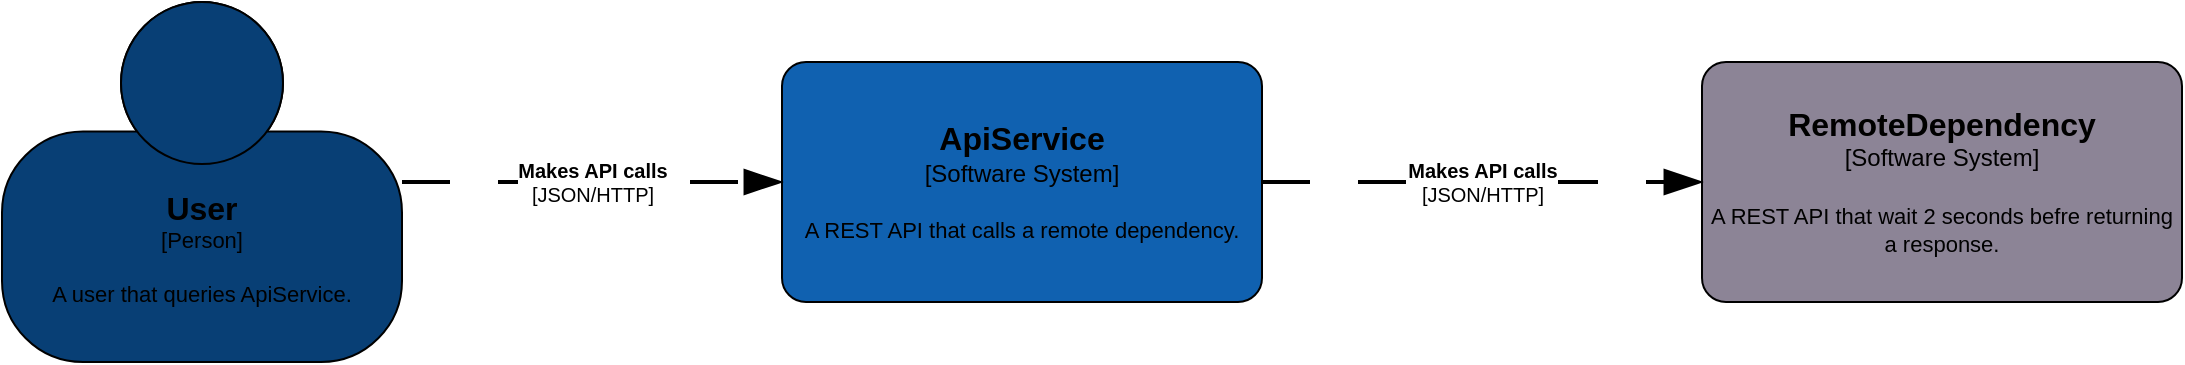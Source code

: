 <mxfile>
    <diagram id="iRsTm4qjq9ecX5pp8Ma0" name="C4 Level 1">
        <mxGraphModel dx="1797" dy="786" grid="1" gridSize="10" guides="1" tooltips="1" connect="1" arrows="1" fold="1" page="0" pageScale="1" pageWidth="850" pageHeight="1100" math="0" shadow="0">
            <root>
                <mxCell id="0"/>
                <mxCell id="1" parent="0"/>
                <object placeholders="1" c4Name="User" c4Type="Person" c4Description="A user that queries ApiService." label="&lt;font style=&quot;font-size: 16px&quot;&gt;&lt;b&gt;%c4Name%&lt;/b&gt;&lt;/font&gt;&lt;div&gt;[%c4Type%]&lt;/div&gt;&lt;br&gt;&lt;div&gt;&lt;font style=&quot;font-size: 11px&quot;&gt;&lt;font&gt;%c4Description%&lt;/font&gt;&lt;/font&gt;&lt;/div&gt;" id="2">
                    <mxCell style="html=1;fontSize=11;dashed=0;whiteSpace=wrap;fillColor=#083F75;strokeColor=default;fontColor=default;shape=mxgraph.c4.person2;align=center;metaEdit=1;points=[[0.5,0,0],[1,0.5,0],[1,0.75,0],[0.75,1,0],[0.5,1,0],[0.25,1,0],[0,0.75,0],[0,0.5,0]];resizable=0;" vertex="1" parent="1">
                        <mxGeometry x="-290" y="380" width="200" height="180" as="geometry"/>
                    </mxCell>
                </object>
                <object placeholders="1" c4Name="ApiService" c4Type="Software System" c4Description="A REST API that calls a remote dependency." label="&lt;font style=&quot;font-size: 16px&quot;&gt;&lt;b&gt;%c4Name%&lt;/b&gt;&lt;/font&gt;&lt;div&gt;[%c4Type%]&lt;/div&gt;&lt;br&gt;&lt;div&gt;&lt;font style=&quot;font-size: 11px&quot;&gt;&lt;font&gt;%c4Description%&lt;/font&gt;&lt;/font&gt;&lt;/div&gt;" id="3">
                    <mxCell style="rounded=1;whiteSpace=wrap;html=1;labelBackgroundColor=none;fillColor=#1061B0;fontColor=default;align=center;arcSize=10;strokeColor=default;metaEdit=1;resizable=0;points=[[0.25,0,0],[0.5,0,0],[0.75,0,0],[1,0.25,0],[1,0.5,0],[1,0.75,0],[0.75,1,0],[0.5,1,0],[0.25,1,0],[0,0.75,0],[0,0.5,0],[0,0.25,0]];" vertex="1" parent="1">
                        <mxGeometry x="100" y="410" width="240" height="120" as="geometry"/>
                    </mxCell>
                </object>
                <object placeholders="1" c4Name="RemoteDependency" c4Type="Software System" c4Description="A REST API that wait 2 seconds befre returning a response." label="&lt;font style=&quot;font-size: 16px&quot;&gt;&lt;b&gt;%c4Name%&lt;/b&gt;&lt;/font&gt;&lt;div&gt;[%c4Type%]&lt;/div&gt;&lt;br&gt;&lt;div&gt;&lt;font style=&quot;font-size: 11px&quot;&gt;&lt;font&gt;%c4Description%&lt;/font&gt;&lt;/font&gt;&lt;/div&gt;" id="5">
                    <mxCell style="rounded=1;whiteSpace=wrap;html=1;labelBackgroundColor=none;fillColor=#8C8496;fontColor=default;align=center;arcSize=10;strokeColor=default;metaEdit=1;resizable=0;points=[[0.25,0,0],[0.5,0,0],[0.75,0,0],[1,0.25,0],[1,0.5,0],[1,0.75,0],[0.75,1,0],[0.5,1,0],[0.25,1,0],[0,0.75,0],[0,0.5,0],[0,0.25,0]];" vertex="1" parent="1">
                        <mxGeometry x="560" y="410" width="240" height="120" as="geometry"/>
                    </mxCell>
                </object>
                <object placeholders="1" c4Type="Relationship" c4Technology="JSON/HTTP" c4Description="Makes API calls" label="&lt;div style=&quot;text-align: left&quot;&gt;&lt;div style=&quot;text-align: center&quot;&gt;&lt;b&gt;%c4Description%&lt;/b&gt;&lt;/div&gt;&lt;div style=&quot;text-align: center&quot;&gt;[%c4Technology%]&lt;/div&gt;&lt;/div&gt;" id="7">
                    <mxCell style="endArrow=blockThin;html=1;fontSize=10;fontColor=default;strokeWidth=2;endFill=1;strokeColor=default;elbow=vertical;metaEdit=1;endSize=14;startSize=14;jumpStyle=arc;jumpSize=16;rounded=0;edgeStyle=orthogonalEdgeStyle;labelBackgroundColor=default;dashed=1;dashPattern=12 12;" edge="1" parent="1" source="3" target="5">
                        <mxGeometry width="240" relative="1" as="geometry">
                            <mxPoint x="370" y="710" as="sourcePoint"/>
                            <mxPoint x="610" y="710" as="targetPoint"/>
                        </mxGeometry>
                    </mxCell>
                </object>
                <object placeholders="1" c4Type="Relationship" c4Technology="JSON/HTTP" c4Description="Makes API calls" label="&lt;div style=&quot;text-align: left&quot;&gt;&lt;div style=&quot;text-align: center&quot;&gt;&lt;b&gt;%c4Description%&lt;/b&gt;&lt;/div&gt;&lt;div style=&quot;text-align: center&quot;&gt;[%c4Technology%]&lt;/div&gt;&lt;/div&gt;" id="8">
                    <mxCell style="endArrow=blockThin;html=1;fontSize=10;fontColor=default;strokeWidth=2;endFill=1;strokeColor=default;elbow=vertical;metaEdit=1;endSize=14;startSize=14;jumpStyle=arc;jumpSize=16;rounded=0;edgeStyle=orthogonalEdgeStyle;labelBackgroundColor=default;dashed=1;dashPattern=12 12;" edge="1" parent="1" source="2" target="3">
                        <mxGeometry width="240" relative="1" as="geometry">
                            <mxPoint x="90" y="620" as="sourcePoint"/>
                            <mxPoint x="330" y="620" as="targetPoint"/>
                            <mxPoint as="offset"/>
                        </mxGeometry>
                    </mxCell>
                </object>
            </root>
        </mxGraphModel>
    </diagram>
    <diagram id="ocSBc_sLk-zvHnCR9WJI" name="Sequences">
        <mxGraphModel dx="1391" dy="456" grid="0" gridSize="10" guides="1" tooltips="1" connect="1" arrows="1" fold="1" page="0" pageScale="1" pageWidth="850" pageHeight="1100" math="0" shadow="0">
            <root>
                <mxCell id="0"/>
                <mxCell id="1" parent="0"/>
                <mxCell id="EvyhqSGxHsrF_93JVmIK-1" value="" style="shape=umlLifeline;participant=umlActor;perimeter=lifelinePerimeter;whiteSpace=wrap;html=1;container=1;collapsible=0;recursiveResize=0;verticalAlign=top;spacingTop=36;outlineConnect=0;strokeColor=default;fontColor=default;fillColor=default;" vertex="1" parent="1">
                    <mxGeometry x="-250" y="120" width="20" height="440" as="geometry"/>
                </mxCell>
                <mxCell id="8qyXw-beubvI-tatJLio-5" value="" style="html=1;points=[];perimeter=orthogonalPerimeter;strokeColor=default;fontColor=default;fillColor=default;" vertex="1" parent="EvyhqSGxHsrF_93JVmIK-1">
                    <mxGeometry x="5" y="70" width="10" height="360" as="geometry"/>
                </mxCell>
                <mxCell id="EvyhqSGxHsrF_93JVmIK-2" value="ApiService" style="shape=umlLifeline;perimeter=lifelinePerimeter;whiteSpace=wrap;html=1;container=1;collapsible=0;recursiveResize=0;outlineConnect=0;strokeColor=default;fontColor=default;fillColor=default;" vertex="1" parent="1">
                    <mxGeometry x="-120" y="120" width="120" height="440" as="geometry"/>
                </mxCell>
                <mxCell id="8qyXw-beubvI-tatJLio-2" value="" style="html=1;points=[];perimeter=orthogonalPerimeter;strokeColor=default;fontColor=default;fillColor=default;" vertex="1" parent="EvyhqSGxHsrF_93JVmIK-2">
                    <mxGeometry x="55" y="80" width="10" height="340" as="geometry"/>
                </mxCell>
                <mxCell id="8qyXw-beubvI-tatJLio-1" value="RemoteDependency" style="shape=umlLifeline;perimeter=lifelinePerimeter;whiteSpace=wrap;html=1;container=1;collapsible=0;recursiveResize=0;outlineConnect=0;strokeColor=default;fontColor=default;fillColor=default;" vertex="1" parent="1">
                    <mxGeometry x="120" y="120" width="120" height="440" as="geometry"/>
                </mxCell>
                <mxCell id="8qyXw-beubvI-tatJLio-6" value="" style="html=1;points=[];perimeter=orthogonalPerimeter;strokeColor=default;fontColor=default;fillColor=default;" vertex="1" parent="8qyXw-beubvI-tatJLio-1">
                    <mxGeometry x="55" y="130" width="10" height="50" as="geometry"/>
                </mxCell>
                <mxCell id="8qyXw-beubvI-tatJLio-12" value="" style="html=1;points=[];perimeter=orthogonalPerimeter;strokeColor=default;fontColor=default;fillColor=default;" vertex="1" parent="8qyXw-beubvI-tatJLio-1">
                    <mxGeometry x="55" y="220" width="10" height="50" as="geometry"/>
                </mxCell>
                <mxCell id="8qyXw-beubvI-tatJLio-13" value="4) GET&amp;nbsp; /Build.Ship.Learn.Repeat" style="html=1;verticalAlign=bottom;endArrow=block;entryX=0;entryY=0;labelBackgroundColor=default;strokeColor=default;strokeWidth=1;fontColor=default;" edge="1" parent="8qyXw-beubvI-tatJLio-1" target="8qyXw-beubvI-tatJLio-12">
                    <mxGeometry relative="1" as="geometry">
                        <mxPoint x="-175.0" y="220" as="sourcePoint"/>
                    </mxGeometry>
                </mxCell>
                <mxCell id="8qyXw-beubvI-tatJLio-14" value="5) return dto" style="html=1;verticalAlign=bottom;endArrow=open;endSize=8;exitX=0;exitY=0.95;labelBackgroundColor=default;strokeColor=default;strokeWidth=1;fontColor=default;" edge="1" parent="8qyXw-beubvI-tatJLio-1" source="8qyXw-beubvI-tatJLio-12">
                    <mxGeometry relative="1" as="geometry">
                        <mxPoint x="-175.0" y="267.5" as="targetPoint"/>
                    </mxGeometry>
                </mxCell>
                <mxCell id="8qyXw-beubvI-tatJLio-15" value="" style="html=1;points=[];perimeter=orthogonalPerimeter;strokeColor=default;fontColor=default;fillColor=default;" vertex="1" parent="8qyXw-beubvI-tatJLio-1">
                    <mxGeometry x="55" y="310" width="10" height="50" as="geometry"/>
                </mxCell>
                <mxCell id="8qyXw-beubvI-tatJLio-16" value="6) GET&amp;nbsp; /Value.Over.Hype" style="html=1;verticalAlign=bottom;endArrow=block;entryX=0;entryY=0;labelBackgroundColor=default;strokeColor=default;strokeWidth=1;fontColor=default;" edge="1" parent="8qyXw-beubvI-tatJLio-1" target="8qyXw-beubvI-tatJLio-15">
                    <mxGeometry relative="1" as="geometry">
                        <mxPoint x="-175.0" y="310" as="sourcePoint"/>
                    </mxGeometry>
                </mxCell>
                <mxCell id="8qyXw-beubvI-tatJLio-17" value="7) return dto" style="html=1;verticalAlign=bottom;endArrow=open;endSize=8;exitX=0;exitY=0.95;labelBackgroundColor=default;strokeColor=default;strokeWidth=1;fontColor=default;" edge="1" parent="8qyXw-beubvI-tatJLio-1" source="8qyXw-beubvI-tatJLio-15">
                    <mxGeometry relative="1" as="geometry">
                        <mxPoint x="-175.0" y="357.5" as="targetPoint"/>
                    </mxGeometry>
                </mxCell>
                <mxCell id="8qyXw-beubvI-tatJLio-3" value="1) GET&amp;nbsp; /sequential" style="html=1;verticalAlign=bottom;endArrow=block;entryX=0;entryY=0;labelBackgroundColor=default;strokeColor=default;strokeWidth=1;fontColor=default;" edge="1" target="8qyXw-beubvI-tatJLio-2" parent="1" source="8qyXw-beubvI-tatJLio-5">
                    <mxGeometry relative="1" as="geometry">
                        <mxPoint x="-135" y="200" as="sourcePoint"/>
                    </mxGeometry>
                </mxCell>
                <mxCell id="8qyXw-beubvI-tatJLio-4" value="8) return result" style="html=1;verticalAlign=bottom;endArrow=open;endSize=8;exitX=0;exitY=0.95;labelBackgroundColor=default;strokeColor=default;strokeWidth=1;fontColor=default;" edge="1" source="8qyXw-beubvI-tatJLio-2" parent="1" target="8qyXw-beubvI-tatJLio-5">
                    <mxGeometry relative="1" as="geometry">
                        <mxPoint x="-135" y="276" as="targetPoint"/>
                    </mxGeometry>
                </mxCell>
                <mxCell id="8qyXw-beubvI-tatJLio-7" value="2) GET&amp;nbsp; /Growth.Mindset" style="html=1;verticalAlign=bottom;endArrow=block;entryX=0;entryY=0;labelBackgroundColor=default;strokeColor=default;strokeWidth=1;fontColor=default;" edge="1" target="8qyXw-beubvI-tatJLio-6" parent="1" source="8qyXw-beubvI-tatJLio-2">
                    <mxGeometry relative="1" as="geometry">
                        <mxPoint x="105" y="210" as="sourcePoint"/>
                    </mxGeometry>
                </mxCell>
                <mxCell id="8qyXw-beubvI-tatJLio-8" value="3) return dto" style="html=1;verticalAlign=bottom;endArrow=open;endSize=8;exitX=0;exitY=0.95;labelBackgroundColor=default;strokeColor=default;strokeWidth=1;fontColor=default;" edge="1" source="8qyXw-beubvI-tatJLio-6" parent="1" target="8qyXw-beubvI-tatJLio-2">
                    <mxGeometry relative="1" as="geometry">
                        <mxPoint x="105" y="286" as="targetPoint"/>
                    </mxGeometry>
                </mxCell>
                <mxCell id="8qyXw-beubvI-tatJLio-18" value="" style="shape=umlLifeline;participant=umlActor;perimeter=lifelinePerimeter;whiteSpace=wrap;html=1;container=1;collapsible=0;recursiveResize=0;verticalAlign=top;spacingTop=36;outlineConnect=0;strokeColor=default;fontColor=default;fillColor=default;" vertex="1" parent="1">
                    <mxGeometry x="-250" y="640" width="20" height="480" as="geometry"/>
                </mxCell>
                <mxCell id="8qyXw-beubvI-tatJLio-19" value="" style="html=1;points=[];perimeter=orthogonalPerimeter;strokeColor=default;fontColor=default;fillColor=default;" vertex="1" parent="8qyXw-beubvI-tatJLio-18">
                    <mxGeometry x="5" y="70" width="10" height="400" as="geometry"/>
                </mxCell>
                <mxCell id="8qyXw-beubvI-tatJLio-20" value="ApiService" style="shape=umlLifeline;perimeter=lifelinePerimeter;whiteSpace=wrap;html=1;container=1;collapsible=0;recursiveResize=0;outlineConnect=0;strokeColor=default;fontColor=default;fillColor=default;" vertex="1" parent="1">
                    <mxGeometry x="-120" y="640" width="120" height="480" as="geometry"/>
                </mxCell>
                <mxCell id="8qyXw-beubvI-tatJLio-21" value="" style="html=1;points=[];perimeter=orthogonalPerimeter;strokeColor=default;fontColor=default;fillColor=default;" vertex="1" parent="8qyXw-beubvI-tatJLio-20">
                    <mxGeometry x="55" y="80" width="10" height="380" as="geometry"/>
                </mxCell>
                <mxCell id="8qyXw-beubvI-tatJLio-22" value="RemoteDependency" style="shape=umlLifeline;perimeter=lifelinePerimeter;whiteSpace=wrap;html=1;container=1;collapsible=0;recursiveResize=0;outlineConnect=0;strokeColor=default;fontColor=default;fillColor=default;" vertex="1" parent="1">
                    <mxGeometry x="120" y="640" width="120" height="480" as="geometry"/>
                </mxCell>
                <mxCell id="8qyXw-beubvI-tatJLio-23" value="" style="html=1;points=[];perimeter=orthogonalPerimeter;strokeColor=default;fontColor=default;fillColor=default;" vertex="1" parent="8qyXw-beubvI-tatJLio-22">
                    <mxGeometry x="55" y="140" width="10" height="50" as="geometry"/>
                </mxCell>
                <mxCell id="8qyXw-beubvI-tatJLio-24" value="" style="html=1;points=[];perimeter=orthogonalPerimeter;strokeColor=default;fontColor=default;fillColor=default;" vertex="1" parent="8qyXw-beubvI-tatJLio-22">
                    <mxGeometry x="55" y="230" width="10" height="50" as="geometry"/>
                </mxCell>
                <mxCell id="8qyXw-beubvI-tatJLio-25" value="GET&amp;nbsp; /Build.Ship.Learn.Repeat" style="html=1;verticalAlign=bottom;endArrow=block;entryX=0;entryY=0;labelBackgroundColor=default;strokeColor=default;strokeWidth=1;fontColor=default;" edge="1" parent="8qyXw-beubvI-tatJLio-22" target="8qyXw-beubvI-tatJLio-24">
                    <mxGeometry relative="1" as="geometry">
                        <mxPoint x="-175.0" y="230" as="sourcePoint"/>
                    </mxGeometry>
                </mxCell>
                <mxCell id="8qyXw-beubvI-tatJLio-26" value="return dto" style="html=1;verticalAlign=bottom;endArrow=open;endSize=8;exitX=0;exitY=0.95;labelBackgroundColor=default;strokeColor=default;strokeWidth=1;fontColor=default;" edge="1" parent="8qyXw-beubvI-tatJLio-22" source="8qyXw-beubvI-tatJLio-24">
                    <mxGeometry relative="1" as="geometry">
                        <mxPoint x="-175.0" y="277.5" as="targetPoint"/>
                    </mxGeometry>
                </mxCell>
                <mxCell id="8qyXw-beubvI-tatJLio-27" value="" style="html=1;points=[];perimeter=orthogonalPerimeter;strokeColor=default;fontColor=default;fillColor=default;" vertex="1" parent="8qyXw-beubvI-tatJLio-22">
                    <mxGeometry x="55" y="320" width="10" height="50" as="geometry"/>
                </mxCell>
                <mxCell id="8qyXw-beubvI-tatJLio-28" value="GET&amp;nbsp; /Value.Over.Hype" style="html=1;verticalAlign=bottom;endArrow=block;entryX=0;entryY=0;labelBackgroundColor=default;strokeColor=default;strokeWidth=1;fontColor=default;" edge="1" parent="8qyXw-beubvI-tatJLio-22" target="8qyXw-beubvI-tatJLio-27">
                    <mxGeometry relative="1" as="geometry">
                        <mxPoint x="-175.0" y="320" as="sourcePoint"/>
                    </mxGeometry>
                </mxCell>
                <mxCell id="8qyXw-beubvI-tatJLio-29" value="return dto" style="html=1;verticalAlign=bottom;endArrow=open;endSize=8;exitX=0;exitY=0.95;labelBackgroundColor=default;strokeColor=default;strokeWidth=1;fontColor=default;" edge="1" parent="8qyXw-beubvI-tatJLio-22" source="8qyXw-beubvI-tatJLio-27">
                    <mxGeometry relative="1" as="geometry">
                        <mxPoint x="-175.0" y="367.5" as="targetPoint"/>
                    </mxGeometry>
                </mxCell>
                <mxCell id="8qyXw-beubvI-tatJLio-30" value="1) GET&amp;nbsp; /parallel" style="html=1;verticalAlign=bottom;endArrow=block;entryX=0;entryY=0;labelBackgroundColor=default;strokeColor=default;strokeWidth=1;fontColor=default;" edge="1" parent="1" source="8qyXw-beubvI-tatJLio-19" target="8qyXw-beubvI-tatJLio-21">
                    <mxGeometry relative="1" as="geometry">
                        <mxPoint x="-135" y="720" as="sourcePoint"/>
                    </mxGeometry>
                </mxCell>
                <mxCell id="8qyXw-beubvI-tatJLio-31" value="3) return result" style="html=1;verticalAlign=bottom;endArrow=open;endSize=8;exitX=0;exitY=0.95;labelBackgroundColor=default;strokeColor=default;strokeWidth=1;fontColor=default;" edge="1" parent="1" source="8qyXw-beubvI-tatJLio-21" target="8qyXw-beubvI-tatJLio-19">
                    <mxGeometry relative="1" as="geometry">
                        <mxPoint x="-135" y="796" as="targetPoint"/>
                    </mxGeometry>
                </mxCell>
                <mxCell id="8qyXw-beubvI-tatJLio-32" value="GET&amp;nbsp; /Growth.Mindset" style="html=1;verticalAlign=bottom;endArrow=block;entryX=0;entryY=0;labelBackgroundColor=default;strokeColor=default;strokeWidth=1;fontColor=default;" edge="1" parent="1" target="8qyXw-beubvI-tatJLio-23">
                    <mxGeometry relative="1" as="geometry">
                        <mxPoint x="-55.0" y="780" as="sourcePoint"/>
                    </mxGeometry>
                </mxCell>
                <mxCell id="8qyXw-beubvI-tatJLio-33" value="return dto" style="html=1;verticalAlign=bottom;endArrow=open;endSize=8;exitX=0;exitY=0.95;labelBackgroundColor=default;strokeColor=default;strokeWidth=1;fontColor=default;" edge="1" parent="1" source="8qyXw-beubvI-tatJLio-23">
                    <mxGeometry relative="1" as="geometry">
                        <mxPoint x="-55.0" y="827.5" as="targetPoint"/>
                    </mxGeometry>
                </mxCell>
                <mxCell id="8qyXw-beubvI-tatJLio-34" value="2) Parallel.ForEach" style="shape=umlFrame;whiteSpace=wrap;html=1;strokeColor=default;fontColor=default;fillColor=default;width=120;height=30;" vertex="1" parent="1">
                    <mxGeometry x="-200" y="740" width="430" height="300" as="geometry"/>
                </mxCell>
                <mxCell id="8qyXw-beubvI-tatJLio-35" value="foreach" style="shape=umlFrame;whiteSpace=wrap;html=1;strokeColor=default;fontColor=default;fillColor=default;width=80;height=30;" vertex="1" parent="1">
                    <mxGeometry x="-200" y="220" width="430" height="280" as="geometry"/>
                </mxCell>
            </root>
        </mxGraphModel>
    </diagram>
</mxfile>